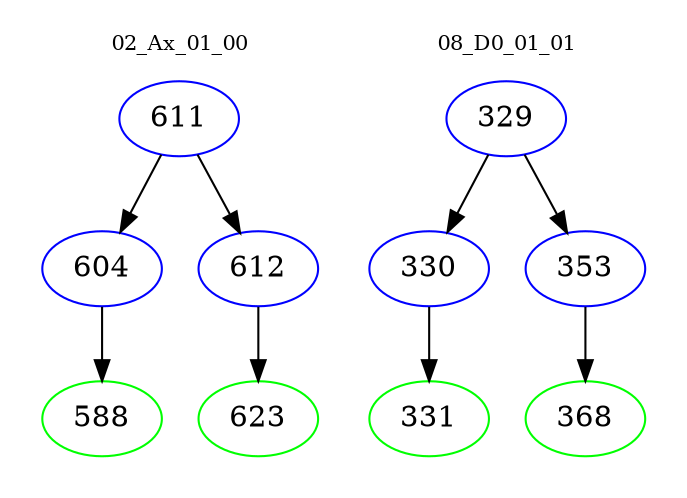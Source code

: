 digraph{
subgraph cluster_0 {
color = white
label = "02_Ax_01_00";
fontsize=10;
T0_611 [label="611", color="blue"]
T0_611 -> T0_604 [color="black"]
T0_604 [label="604", color="blue"]
T0_604 -> T0_588 [color="black"]
T0_588 [label="588", color="green"]
T0_611 -> T0_612 [color="black"]
T0_612 [label="612", color="blue"]
T0_612 -> T0_623 [color="black"]
T0_623 [label="623", color="green"]
}
subgraph cluster_1 {
color = white
label = "08_D0_01_01";
fontsize=10;
T1_329 [label="329", color="blue"]
T1_329 -> T1_330 [color="black"]
T1_330 [label="330", color="blue"]
T1_330 -> T1_331 [color="black"]
T1_331 [label="331", color="green"]
T1_329 -> T1_353 [color="black"]
T1_353 [label="353", color="blue"]
T1_353 -> T1_368 [color="black"]
T1_368 [label="368", color="green"]
}
}
